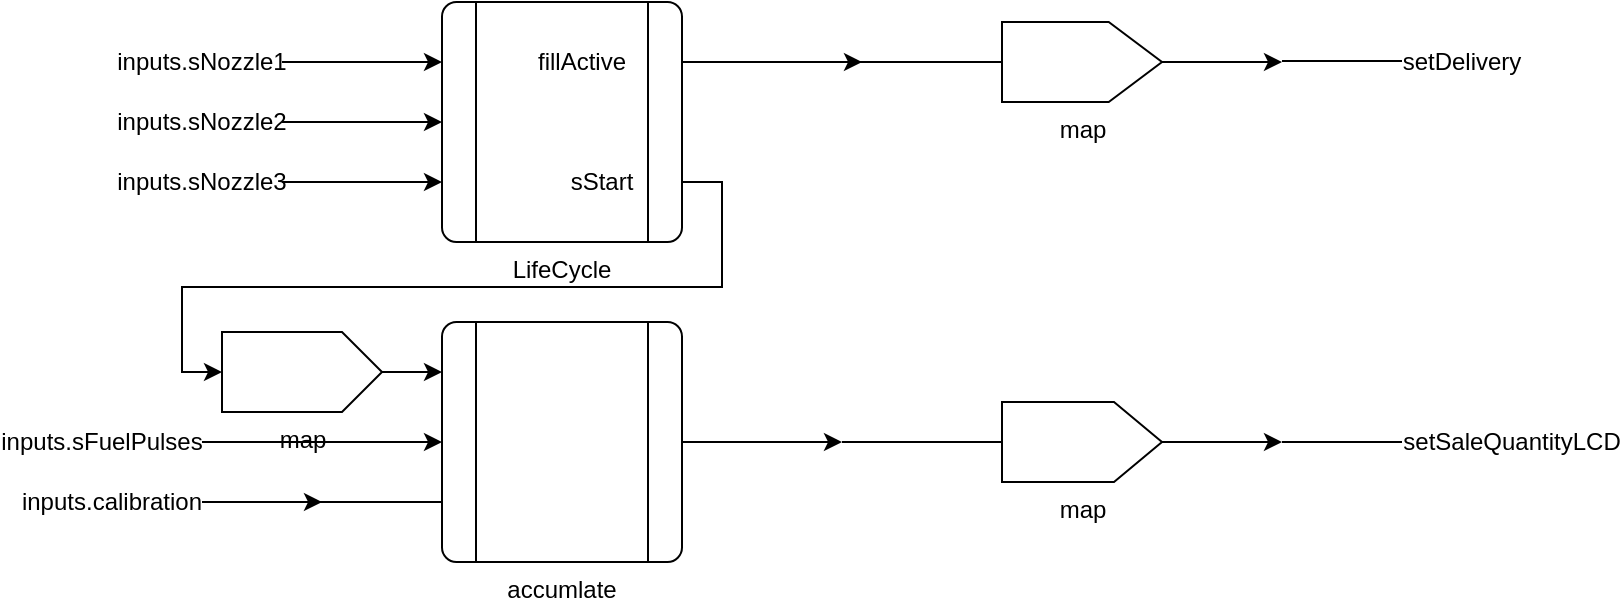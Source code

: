 <mxfile version="24.2.2" type="github">
  <diagram name="AccumlatePulsesPump." id="wVio-Arp3dbuSzPW5P6V">
    <mxGraphModel dx="2261" dy="772" grid="1" gridSize="10" guides="1" tooltips="1" connect="1" arrows="1" fold="1" page="1" pageScale="1" pageWidth="827" pageHeight="1169" math="0" shadow="0">
      <root>
        <mxCell id="0" />
        <mxCell id="1" parent="0" />
        <mxCell id="iZZwSgn-ido5hC3XOMQO-1" value="map" style="verticalLabelPosition=bottom;verticalAlign=top;html=1;shape=offPageConnector;rounded=0;size=0.333;direction=north;" vertex="1" parent="1">
          <mxGeometry x="400" y="130" width="80" height="40" as="geometry" />
        </mxCell>
        <mxCell id="iZZwSgn-ido5hC3XOMQO-2" value="" style="endArrow=classic;html=1;rounded=0;exitX=0.5;exitY=1;exitDx=0;exitDy=0;" edge="1" parent="1" source="iZZwSgn-ido5hC3XOMQO-1">
          <mxGeometry width="50" height="50" relative="1" as="geometry">
            <mxPoint x="390" y="320" as="sourcePoint" />
            <mxPoint x="540" y="150" as="targetPoint" />
          </mxGeometry>
        </mxCell>
        <mxCell id="iZZwSgn-ido5hC3XOMQO-4" value="setDelivery" style="text;html=1;align=center;verticalAlign=middle;whiteSpace=wrap;rounded=0;" vertex="1" parent="1">
          <mxGeometry x="600" y="135" width="60" height="30" as="geometry" />
        </mxCell>
        <mxCell id="iZZwSgn-ido5hC3XOMQO-5" value="map" style="verticalLabelPosition=bottom;verticalAlign=top;html=1;shape=offPageConnector;rounded=0;size=0.3;direction=north;" vertex="1" parent="1">
          <mxGeometry x="400" y="320" width="80" height="40" as="geometry" />
        </mxCell>
        <mxCell id="iZZwSgn-ido5hC3XOMQO-6" value="" style="endArrow=classic;html=1;rounded=0;exitX=0.5;exitY=1;exitDx=0;exitDy=0;" edge="1" parent="1" source="iZZwSgn-ido5hC3XOMQO-5">
          <mxGeometry width="50" height="50" relative="1" as="geometry">
            <mxPoint x="390" y="320" as="sourcePoint" />
            <mxPoint x="540" y="340" as="targetPoint" />
          </mxGeometry>
        </mxCell>
        <mxCell id="iZZwSgn-ido5hC3XOMQO-7" value="setSaleQuantityLCD" style="text;html=1;align=center;verticalAlign=middle;whiteSpace=wrap;rounded=0;" vertex="1" parent="1">
          <mxGeometry x="600" y="325" width="110" height="30" as="geometry" />
        </mxCell>
        <mxCell id="iZZwSgn-ido5hC3XOMQO-9" value="" style="endArrow=none;html=1;rounded=0;entryX=0;entryY=0.5;entryDx=0;entryDy=0;" edge="1" parent="1" target="iZZwSgn-ido5hC3XOMQO-7">
          <mxGeometry width="50" height="50" relative="1" as="geometry">
            <mxPoint x="540" y="340" as="sourcePoint" />
            <mxPoint x="440" y="270" as="targetPoint" />
          </mxGeometry>
        </mxCell>
        <mxCell id="iZZwSgn-ido5hC3XOMQO-11" style="edgeStyle=orthogonalEdgeStyle;rounded=0;orthogonalLoop=1;jettySize=auto;html=1;exitX=1;exitY=0.5;exitDx=0;exitDy=0;" edge="1" parent="1" source="iZZwSgn-ido5hC3XOMQO-10">
          <mxGeometry relative="1" as="geometry">
            <mxPoint x="320" y="340" as="targetPoint" />
          </mxGeometry>
        </mxCell>
        <mxCell id="iZZwSgn-ido5hC3XOMQO-10" value="accumlate" style="verticalLabelPosition=bottom;verticalAlign=top;html=1;shape=process;whiteSpace=wrap;rounded=1;size=0.14;arcSize=6;" vertex="1" parent="1">
          <mxGeometry x="120" y="280" width="120" height="120" as="geometry" />
        </mxCell>
        <mxCell id="iZZwSgn-ido5hC3XOMQO-12" value="" style="endArrow=none;html=1;rounded=0;exitX=0.5;exitY=0;exitDx=0;exitDy=0;" edge="1" parent="1" source="iZZwSgn-ido5hC3XOMQO-5">
          <mxGeometry width="50" height="50" relative="1" as="geometry">
            <mxPoint x="390" y="320" as="sourcePoint" />
            <mxPoint x="320" y="340" as="targetPoint" />
          </mxGeometry>
        </mxCell>
        <mxCell id="iZZwSgn-ido5hC3XOMQO-13" value="" style="endArrow=none;html=1;rounded=0;" edge="1" parent="1">
          <mxGeometry width="50" height="50" relative="1" as="geometry">
            <mxPoint x="540" y="149.5" as="sourcePoint" />
            <mxPoint x="600" y="149.5" as="targetPoint" />
          </mxGeometry>
        </mxCell>
        <mxCell id="iZZwSgn-ido5hC3XOMQO-15" style="edgeStyle=orthogonalEdgeStyle;rounded=0;orthogonalLoop=1;jettySize=auto;html=1;exitX=1;exitY=0.25;exitDx=0;exitDy=0;" edge="1" parent="1" source="iZZwSgn-ido5hC3XOMQO-14">
          <mxGeometry relative="1" as="geometry">
            <mxPoint x="330" y="150" as="targetPoint" />
            <Array as="points">
              <mxPoint x="290" y="150" />
              <mxPoint x="290" y="150" />
            </Array>
          </mxGeometry>
        </mxCell>
        <mxCell id="iZZwSgn-ido5hC3XOMQO-35" style="edgeStyle=orthogonalEdgeStyle;rounded=0;orthogonalLoop=1;jettySize=auto;html=1;exitX=1;exitY=0.75;exitDx=0;exitDy=0;entryX=0.5;entryY=0;entryDx=0;entryDy=0;" edge="1" parent="1" source="iZZwSgn-ido5hC3XOMQO-14" target="iZZwSgn-ido5hC3XOMQO-29">
          <mxGeometry relative="1" as="geometry" />
        </mxCell>
        <mxCell id="iZZwSgn-ido5hC3XOMQO-14" value="LifeCycle" style="verticalLabelPosition=bottom;verticalAlign=top;html=1;shape=process;whiteSpace=wrap;rounded=1;size=0.14;arcSize=6;" vertex="1" parent="1">
          <mxGeometry x="120" y="120" width="120" height="120" as="geometry" />
        </mxCell>
        <mxCell id="iZZwSgn-ido5hC3XOMQO-17" value="" style="endArrow=classic;html=1;rounded=0;entryX=0;entryY=0.75;entryDx=0;entryDy=0;" edge="1" parent="1" target="iZZwSgn-ido5hC3XOMQO-14">
          <mxGeometry width="50" height="50" relative="1" as="geometry">
            <mxPoint x="40" y="210" as="sourcePoint" />
            <mxPoint x="440" y="370" as="targetPoint" />
          </mxGeometry>
        </mxCell>
        <mxCell id="iZZwSgn-ido5hC3XOMQO-18" value="" style="endArrow=classic;html=1;rounded=0;entryX=0;entryY=0.5;entryDx=0;entryDy=0;" edge="1" parent="1" target="iZZwSgn-ido5hC3XOMQO-14">
          <mxGeometry width="50" height="50" relative="1" as="geometry">
            <mxPoint x="40" y="180" as="sourcePoint" />
            <mxPoint x="440" y="370" as="targetPoint" />
          </mxGeometry>
        </mxCell>
        <mxCell id="iZZwSgn-ido5hC3XOMQO-19" value="" style="endArrow=classic;html=1;rounded=0;entryX=0;entryY=0.25;entryDx=0;entryDy=0;" edge="1" parent="1" target="iZZwSgn-ido5hC3XOMQO-14">
          <mxGeometry width="50" height="50" relative="1" as="geometry">
            <mxPoint x="40" y="150" as="sourcePoint" />
            <mxPoint x="440" y="370" as="targetPoint" />
          </mxGeometry>
        </mxCell>
        <mxCell id="iZZwSgn-ido5hC3XOMQO-20" value="inputs.sNozzle1" style="text;html=1;align=center;verticalAlign=middle;whiteSpace=wrap;rounded=0;" vertex="1" parent="1">
          <mxGeometry x="-40" y="135" width="80" height="30" as="geometry" />
        </mxCell>
        <mxCell id="iZZwSgn-ido5hC3XOMQO-21" value="inputs.sNozzle2" style="text;html=1;align=center;verticalAlign=middle;whiteSpace=wrap;rounded=0;" vertex="1" parent="1">
          <mxGeometry x="-40" y="165" width="80" height="30" as="geometry" />
        </mxCell>
        <mxCell id="iZZwSgn-ido5hC3XOMQO-22" value="inputs.sNozzle3" style="text;html=1;align=center;verticalAlign=middle;whiteSpace=wrap;rounded=0;" vertex="1" parent="1">
          <mxGeometry x="-40" y="195" width="80" height="30" as="geometry" />
        </mxCell>
        <mxCell id="iZZwSgn-ido5hC3XOMQO-23" value="" style="endArrow=none;html=1;rounded=0;entryX=0.5;entryY=0;entryDx=0;entryDy=0;" edge="1" parent="1" target="iZZwSgn-ido5hC3XOMQO-1">
          <mxGeometry width="50" height="50" relative="1" as="geometry">
            <mxPoint x="320" y="150" as="sourcePoint" />
            <mxPoint x="380" y="150" as="targetPoint" />
            <Array as="points" />
          </mxGeometry>
        </mxCell>
        <mxCell id="iZZwSgn-ido5hC3XOMQO-24" value="fillActive" style="text;html=1;align=center;verticalAlign=middle;whiteSpace=wrap;rounded=0;" vertex="1" parent="1">
          <mxGeometry x="160" y="135" width="60" height="30" as="geometry" />
        </mxCell>
        <mxCell id="iZZwSgn-ido5hC3XOMQO-27" style="edgeStyle=orthogonalEdgeStyle;rounded=0;orthogonalLoop=1;jettySize=auto;html=1;exitX=0.5;exitY=1;exitDx=0;exitDy=0;" edge="1" parent="1" source="iZZwSgn-ido5hC3XOMQO-24" target="iZZwSgn-ido5hC3XOMQO-24">
          <mxGeometry relative="1" as="geometry" />
        </mxCell>
        <mxCell id="iZZwSgn-ido5hC3XOMQO-29" value="map" style="verticalLabelPosition=bottom;verticalAlign=top;html=1;shape=offPageConnector;rounded=0;size=0.25;direction=north;" vertex="1" parent="1">
          <mxGeometry x="10" y="285" width="80" height="40" as="geometry" />
        </mxCell>
        <mxCell id="iZZwSgn-ido5hC3XOMQO-34" style="edgeStyle=orthogonalEdgeStyle;rounded=0;orthogonalLoop=1;jettySize=auto;html=1;" edge="1" parent="1" source="iZZwSgn-ido5hC3XOMQO-29">
          <mxGeometry relative="1" as="geometry">
            <mxPoint x="120" y="305" as="targetPoint" />
          </mxGeometry>
        </mxCell>
        <mxCell id="iZZwSgn-ido5hC3XOMQO-36" value="sStart" style="text;html=1;align=center;verticalAlign=middle;whiteSpace=wrap;rounded=0;" vertex="1" parent="1">
          <mxGeometry x="170" y="195" width="60" height="30" as="geometry" />
        </mxCell>
        <mxCell id="iZZwSgn-ido5hC3XOMQO-37" value="" style="endArrow=classic;html=1;rounded=0;entryX=0;entryY=0.5;entryDx=0;entryDy=0;exitX=1;exitY=0.5;exitDx=0;exitDy=0;" edge="1" parent="1" source="iZZwSgn-ido5hC3XOMQO-38" target="iZZwSgn-ido5hC3XOMQO-10">
          <mxGeometry width="50" height="50" relative="1" as="geometry">
            <mxPoint x="40" y="340" as="sourcePoint" />
            <mxPoint x="350" y="370" as="targetPoint" />
          </mxGeometry>
        </mxCell>
        <mxCell id="iZZwSgn-ido5hC3XOMQO-38" value="inputs.sFuelPulses" style="text;html=1;align=center;verticalAlign=middle;whiteSpace=wrap;rounded=0;" vertex="1" parent="1">
          <mxGeometry x="-100" y="325" width="100" height="30" as="geometry" />
        </mxCell>
        <mxCell id="iZZwSgn-ido5hC3XOMQO-41" value="" style="endArrow=classic;html=1;rounded=0;" edge="1" parent="1">
          <mxGeometry width="50" height="50" relative="1" as="geometry">
            <mxPoint y="370" as="sourcePoint" />
            <mxPoint x="60" y="370" as="targetPoint" />
          </mxGeometry>
        </mxCell>
        <mxCell id="iZZwSgn-ido5hC3XOMQO-42" value="inputs.calibration" style="text;html=1;align=center;verticalAlign=middle;whiteSpace=wrap;rounded=0;" vertex="1" parent="1">
          <mxGeometry x="-90" y="355" width="90" height="30" as="geometry" />
        </mxCell>
        <mxCell id="iZZwSgn-ido5hC3XOMQO-43" value="" style="endArrow=none;html=1;rounded=0;" edge="1" parent="1">
          <mxGeometry width="50" height="50" relative="1" as="geometry">
            <mxPoint x="50" y="370" as="sourcePoint" />
            <mxPoint x="120" y="370" as="targetPoint" />
          </mxGeometry>
        </mxCell>
      </root>
    </mxGraphModel>
  </diagram>
</mxfile>
